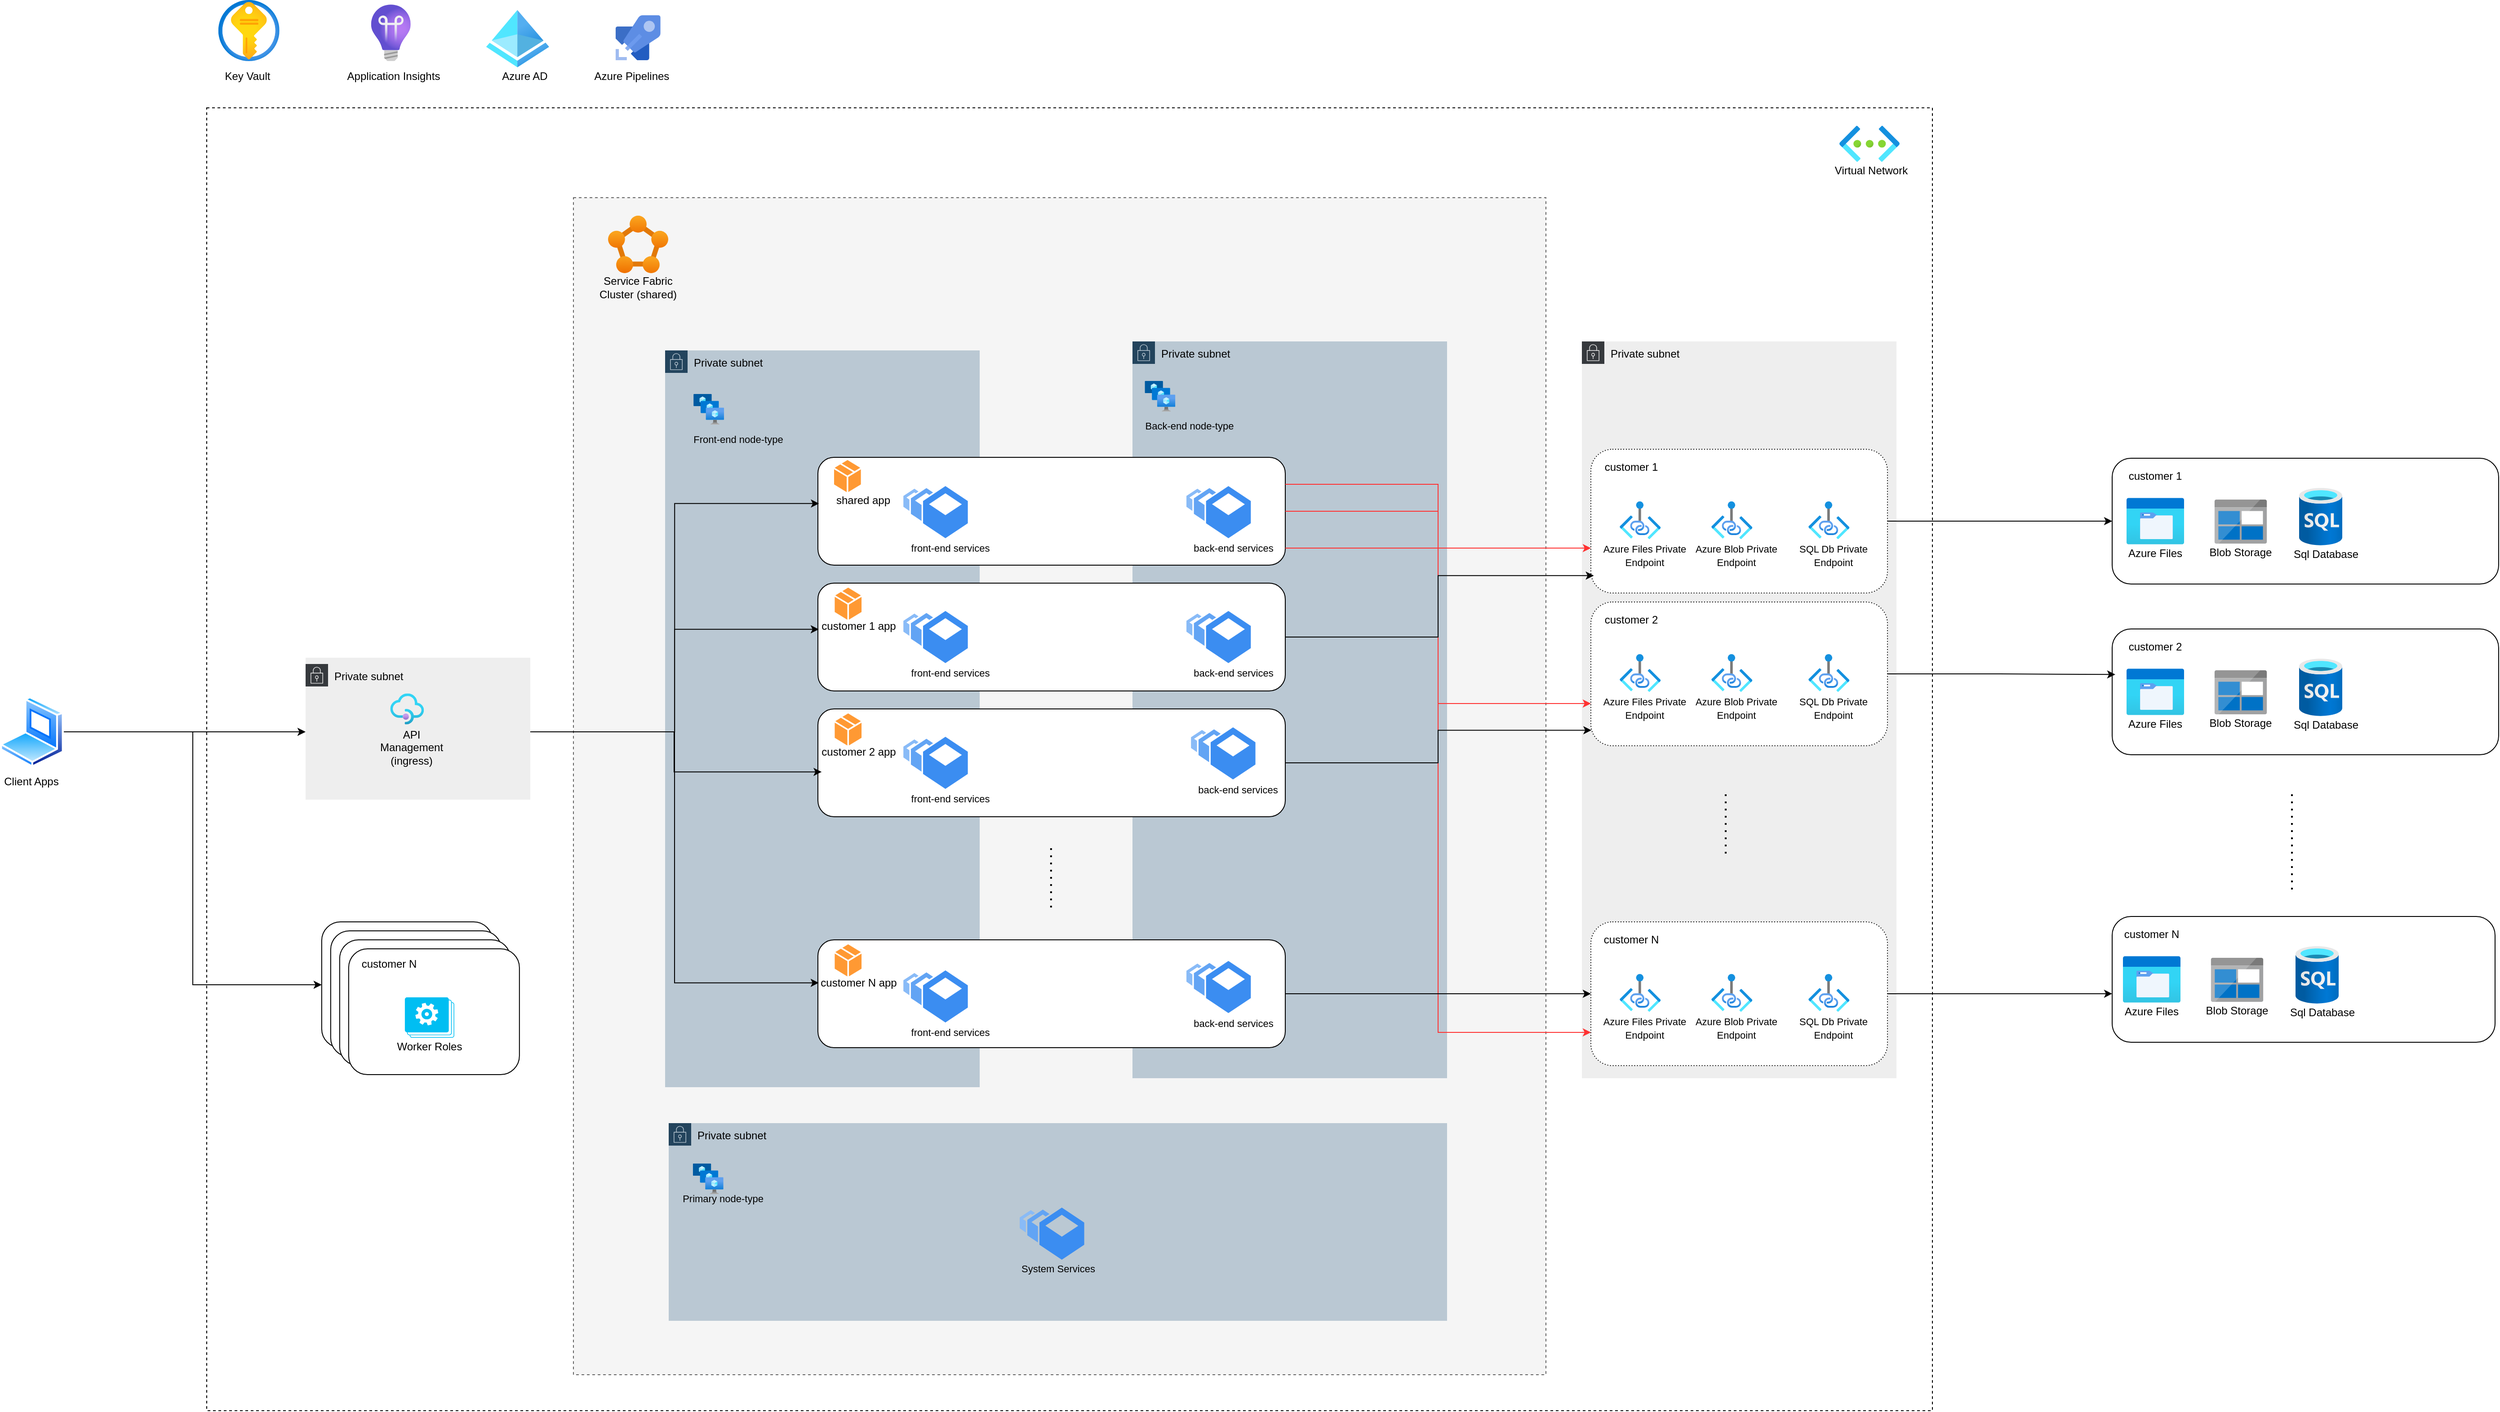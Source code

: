 <mxfile version="14.2.5" type="github">
  <diagram id="4QZvZbZm6D8ZqkDao2iP" name="Page-1">
    <mxGraphModel dx="2062" dy="2254" grid="1" gridSize="10" guides="1" tooltips="1" connect="1" arrows="1" fold="1" page="1" pageScale="1" pageWidth="850" pageHeight="1100" math="0" shadow="0">
      <root>
        <mxCell id="0" />
        <mxCell id="1" parent="0" />
        <mxCell id="j2AovLINqO8kEov4aPcL-131" value="" style="rounded=0;whiteSpace=wrap;html=1;dashed=1;" parent="1" vertex="1">
          <mxGeometry x="410" y="30" width="1920" height="1450" as="geometry" />
        </mxCell>
        <mxCell id="j2AovLINqO8kEov4aPcL-129" value="" style="rounded=0;whiteSpace=wrap;html=1;fillColor=#f5f5f5;strokeColor=#666666;fontColor=#333333;dashed=1;" parent="1" vertex="1">
          <mxGeometry x="818" y="130" width="1082" height="1310" as="geometry" />
        </mxCell>
        <mxCell id="j2AovLINqO8kEov4aPcL-118" value="Private subnet" style="points=[[0,0],[0.25,0],[0.5,0],[0.75,0],[1,0],[1,0.25],[1,0.5],[1,0.75],[1,1],[0.75,1],[0.5,1],[0.25,1],[0,1],[0,0.75],[0,0.5],[0,0.25]];outlineConnect=0;html=1;whiteSpace=wrap;fontSize=12;fontStyle=0;shape=mxgraph.aws4.group;grIcon=mxgraph.aws4.group_security_group;grStroke=0;strokeColor=#23445d;fillColor=#bac8d3;verticalAlign=top;align=left;spacingLeft=30;dashed=0;" parent="1" vertex="1">
          <mxGeometry x="1440" y="290" width="350" height="820" as="geometry" />
        </mxCell>
        <mxCell id="j2AovLINqO8kEov4aPcL-117" value="Private subnet" style="points=[[0,0],[0.25,0],[0.5,0],[0.75,0],[1,0],[1,0.25],[1,0.5],[1,0.75],[1,1],[0.75,1],[0.5,1],[0.25,1],[0,1],[0,0.75],[0,0.5],[0,0.25]];outlineConnect=0;html=1;whiteSpace=wrap;fontSize=12;fontStyle=0;shape=mxgraph.aws4.group;grIcon=mxgraph.aws4.group_security_group;grStroke=0;strokeColor=#23445d;fillColor=#bac8d3;verticalAlign=top;align=left;spacingLeft=30;dashed=0;" parent="1" vertex="1">
          <mxGeometry x="920" y="300" width="350" height="820" as="geometry" />
        </mxCell>
        <mxCell id="j2AovLINqO8kEov4aPcL-7" value="" style="aspect=fixed;html=1;points=[];align=center;image;fontSize=12;image=img/lib/azure2/security/Key_Vaults.svg;" parent="1" vertex="1">
          <mxGeometry x="422.89" y="-90" width="68" height="68" as="geometry" />
        </mxCell>
        <mxCell id="j2AovLINqO8kEov4aPcL-9" value="" style="aspect=fixed;html=1;points=[];align=center;image;fontSize=12;image=img/lib/azure2/devops/Application_Insights.svg;" parent="1" vertex="1">
          <mxGeometry x="592.89" y="-85" width="44" height="63" as="geometry" />
        </mxCell>
        <mxCell id="j2AovLINqO8kEov4aPcL-52" value="" style="group" parent="1" vertex="1" connectable="0">
          <mxGeometry x="830" y="150" width="120" height="90" as="geometry" />
        </mxCell>
        <mxCell id="j2AovLINqO8kEov4aPcL-1" value="" style="aspect=fixed;html=1;points=[];align=center;image;fontSize=12;image=img/lib/azure2/compute/Service_Fabric_Clusters.svg;" parent="j2AovLINqO8kEov4aPcL-52" vertex="1">
          <mxGeometry x="26.5" width="67" height="64" as="geometry" />
        </mxCell>
        <mxCell id="j2AovLINqO8kEov4aPcL-51" value="Service Fabric Cluster (shared)" style="text;html=1;strokeColor=none;fillColor=none;align=center;verticalAlign=middle;whiteSpace=wrap;rounded=0;" parent="j2AovLINqO8kEov4aPcL-52" vertex="1">
          <mxGeometry y="70" width="120" height="20" as="geometry" />
        </mxCell>
        <mxCell id="j2AovLINqO8kEov4aPcL-81" value="" style="group;dashed=1;" parent="1" vertex="1" connectable="0">
          <mxGeometry x="1090" y="419" width="520" height="120" as="geometry" />
        </mxCell>
        <mxCell id="j2AovLINqO8kEov4aPcL-72" value="" style="rounded=1;whiteSpace=wrap;html=1;" parent="j2AovLINqO8kEov4aPcL-81" vertex="1">
          <mxGeometry width="520" height="120" as="geometry" />
        </mxCell>
        <mxCell id="j2AovLINqO8kEov4aPcL-77" value="" style="html=1;aspect=fixed;strokeColor=none;shadow=0;align=center;verticalAlign=top;fillColor=#3B8DF1;shape=mxgraph.gcp2.bucket_scale" parent="j2AovLINqO8kEov4aPcL-81" vertex="1">
          <mxGeometry x="95.196" y="32" width="71.6" height="58" as="geometry" />
        </mxCell>
        <mxCell id="j2AovLINqO8kEov4aPcL-78" value="&lt;font style=&quot;font-size: 11px&quot;&gt;front-end services&lt;/font&gt;" style="text;html=1;strokeColor=none;fillColor=none;align=center;verticalAlign=middle;whiteSpace=wrap;rounded=0;fontSize=11;" parent="j2AovLINqO8kEov4aPcL-81" vertex="1">
          <mxGeometry x="89.996" y="91" width="115.143" height="20" as="geometry" />
        </mxCell>
        <mxCell id="j2AovLINqO8kEov4aPcL-73" value="" style="group" parent="j2AovLINqO8kEov4aPcL-81" vertex="1" connectable="0">
          <mxGeometry y="10" width="100" height="50" as="geometry" />
        </mxCell>
        <mxCell id="j2AovLINqO8kEov4aPcL-71" value="&lt;font style=&quot;font-size: 12px&quot;&gt;shared app&lt;/font&gt;" style="text;html=1;strokeColor=none;fillColor=none;align=center;verticalAlign=middle;whiteSpace=wrap;rounded=0;fontSize=12;" parent="j2AovLINqO8kEov4aPcL-73" vertex="1">
          <mxGeometry x="1.24" y="30.71" width="98.76" height="14.29" as="geometry" />
        </mxCell>
        <mxCell id="j2AovLINqO8kEov4aPcL-200" value="" style="verticalLabelPosition=bottom;html=1;verticalAlign=top;align=center;strokeColor=none;shape=mxgraph.azure.cloud_service_package_file;fillColor=#FF9933;" parent="j2AovLINqO8kEov4aPcL-81" vertex="1">
          <mxGeometry x="17.996" y="3" width="29.819" height="35.714" as="geometry" />
        </mxCell>
        <mxCell id="VV1KKHjdSfqsXgaiZ8ky-115" value="" style="html=1;aspect=fixed;strokeColor=none;shadow=0;align=center;verticalAlign=top;fillColor=#3B8DF1;shape=mxgraph.gcp2.bucket_scale" parent="j2AovLINqO8kEov4aPcL-81" vertex="1">
          <mxGeometry x="410.056" y="32" width="71.6" height="58" as="geometry" />
        </mxCell>
        <mxCell id="VV1KKHjdSfqsXgaiZ8ky-116" value="&lt;font style=&quot;font-size: 11px&quot;&gt;back-end services&lt;/font&gt;" style="text;html=1;strokeColor=none;fillColor=none;align=center;verticalAlign=middle;whiteSpace=wrap;rounded=0;fontSize=11;" parent="j2AovLINqO8kEov4aPcL-81" vertex="1">
          <mxGeometry x="404.856" y="91" width="115.143" height="20" as="geometry" />
        </mxCell>
        <mxCell id="j2AovLINqO8kEov4aPcL-83" value="" style="group;fontSize=11;" parent="1" vertex="1" connectable="0">
          <mxGeometry x="1090" y="559" width="520" height="120" as="geometry" />
        </mxCell>
        <mxCell id="j2AovLINqO8kEov4aPcL-84" value="" style="rounded=1;whiteSpace=wrap;html=1;" parent="j2AovLINqO8kEov4aPcL-83" vertex="1">
          <mxGeometry width="520" height="120" as="geometry" />
        </mxCell>
        <mxCell id="j2AovLINqO8kEov4aPcL-87" value="" style="group" parent="j2AovLINqO8kEov4aPcL-83" vertex="1" connectable="0">
          <mxGeometry y="10" width="90" height="50" as="geometry" />
        </mxCell>
        <mxCell id="j2AovLINqO8kEov4aPcL-88" value="" style="verticalLabelPosition=bottom;html=1;verticalAlign=top;align=center;strokeColor=none;shape=mxgraph.azure.cloud_service_package_file;fillColor=#FF9933;" parent="j2AovLINqO8kEov4aPcL-87" vertex="1">
          <mxGeometry x="18.716" y="-5" width="29.819" height="35.714" as="geometry" />
        </mxCell>
        <mxCell id="j2AovLINqO8kEov4aPcL-89" value="&lt;font style=&quot;font-size: 12px&quot;&gt;customer 1 app&lt;/font&gt;" style="text;html=1;strokeColor=none;fillColor=none;align=center;verticalAlign=middle;whiteSpace=wrap;rounded=0;fontSize=12;" parent="j2AovLINqO8kEov4aPcL-87" vertex="1">
          <mxGeometry x="1" y="30.71" width="89" height="14.29" as="geometry" />
        </mxCell>
        <mxCell id="VV1KKHjdSfqsXgaiZ8ky-117" value="" style="html=1;aspect=fixed;strokeColor=none;shadow=0;align=center;verticalAlign=top;fillColor=#3B8DF1;shape=mxgraph.gcp2.bucket_scale" parent="j2AovLINqO8kEov4aPcL-83" vertex="1">
          <mxGeometry x="95.196" y="31" width="71.6" height="58" as="geometry" />
        </mxCell>
        <mxCell id="VV1KKHjdSfqsXgaiZ8ky-118" value="&lt;font style=&quot;font-size: 11px&quot;&gt;front-end services&lt;/font&gt;" style="text;html=1;strokeColor=none;fillColor=none;align=center;verticalAlign=middle;whiteSpace=wrap;rounded=0;fontSize=11;" parent="j2AovLINqO8kEov4aPcL-83" vertex="1">
          <mxGeometry x="89.996" y="90" width="115.143" height="20" as="geometry" />
        </mxCell>
        <mxCell id="VV1KKHjdSfqsXgaiZ8ky-133" value="" style="html=1;aspect=fixed;strokeColor=none;shadow=0;align=center;verticalAlign=top;fillColor=#3B8DF1;shape=mxgraph.gcp2.bucket_scale" parent="j2AovLINqO8kEov4aPcL-83" vertex="1">
          <mxGeometry x="410.056" y="31" width="71.6" height="58" as="geometry" />
        </mxCell>
        <mxCell id="VV1KKHjdSfqsXgaiZ8ky-134" value="&lt;font style=&quot;font-size: 11px&quot;&gt;back-end services&lt;/font&gt;" style="text;html=1;strokeColor=none;fillColor=none;align=center;verticalAlign=middle;whiteSpace=wrap;rounded=0;fontSize=11;" parent="j2AovLINqO8kEov4aPcL-83" vertex="1">
          <mxGeometry x="404.856" y="90" width="115.143" height="20" as="geometry" />
        </mxCell>
        <mxCell id="j2AovLINqO8kEov4aPcL-98" value="" style="group;fontSize=11;" parent="1" vertex="1" connectable="0">
          <mxGeometry x="1090" y="699" width="525.139" height="120" as="geometry" />
        </mxCell>
        <mxCell id="j2AovLINqO8kEov4aPcL-99" value="" style="rounded=1;whiteSpace=wrap;html=1;" parent="j2AovLINqO8kEov4aPcL-98" vertex="1">
          <mxGeometry width="520" height="120" as="geometry" />
        </mxCell>
        <mxCell id="j2AovLINqO8kEov4aPcL-102" value="" style="group" parent="j2AovLINqO8kEov4aPcL-98" vertex="1" connectable="0">
          <mxGeometry y="10" width="90" height="50" as="geometry" />
        </mxCell>
        <mxCell id="j2AovLINqO8kEov4aPcL-103" value="" style="verticalLabelPosition=bottom;html=1;verticalAlign=top;align=center;strokeColor=none;shape=mxgraph.azure.cloud_service_package_file;fillColor=#FF9933;" parent="j2AovLINqO8kEov4aPcL-102" vertex="1">
          <mxGeometry x="18.716" y="-5" width="29.819" height="35.714" as="geometry" />
        </mxCell>
        <mxCell id="j2AovLINqO8kEov4aPcL-104" value="&lt;font style=&quot;font-size: 12px&quot;&gt;customer 2 app&lt;/font&gt;" style="text;html=1;strokeColor=none;fillColor=none;align=center;verticalAlign=middle;whiteSpace=wrap;rounded=0;fontSize=12;" parent="j2AovLINqO8kEov4aPcL-102" vertex="1">
          <mxGeometry x="1" y="30.71" width="89" height="14.29" as="geometry" />
        </mxCell>
        <mxCell id="VV1KKHjdSfqsXgaiZ8ky-119" value="" style="html=1;aspect=fixed;strokeColor=none;shadow=0;align=center;verticalAlign=top;fillColor=#3B8DF1;shape=mxgraph.gcp2.bucket_scale" parent="j2AovLINqO8kEov4aPcL-98" vertex="1">
          <mxGeometry x="95.196" y="31" width="71.6" height="58" as="geometry" />
        </mxCell>
        <mxCell id="VV1KKHjdSfqsXgaiZ8ky-120" value="&lt;font style=&quot;font-size: 11px&quot;&gt;front-end services&lt;/font&gt;" style="text;html=1;strokeColor=none;fillColor=none;align=center;verticalAlign=middle;whiteSpace=wrap;rounded=0;fontSize=11;" parent="j2AovLINqO8kEov4aPcL-98" vertex="1">
          <mxGeometry x="89.996" y="90" width="115.143" height="20" as="geometry" />
        </mxCell>
        <mxCell id="VV1KKHjdSfqsXgaiZ8ky-135" value="" style="html=1;aspect=fixed;strokeColor=none;shadow=0;align=center;verticalAlign=top;fillColor=#3B8DF1;shape=mxgraph.gcp2.bucket_scale" parent="j2AovLINqO8kEov4aPcL-98" vertex="1">
          <mxGeometry x="415.196" y="20.5" width="71.6" height="58" as="geometry" />
        </mxCell>
        <mxCell id="VV1KKHjdSfqsXgaiZ8ky-136" value="&lt;font style=&quot;font-size: 11px&quot;&gt;back-end services&lt;/font&gt;" style="text;html=1;strokeColor=none;fillColor=none;align=center;verticalAlign=middle;whiteSpace=wrap;rounded=0;fontSize=11;" parent="j2AovLINqO8kEov4aPcL-98" vertex="1">
          <mxGeometry x="409.996" y="79.5" width="115.143" height="20" as="geometry" />
        </mxCell>
        <mxCell id="j2AovLINqO8kEov4aPcL-105" value="" style="group" parent="1" vertex="1" connectable="0">
          <mxGeometry x="1090" y="956" width="520" height="120" as="geometry" />
        </mxCell>
        <mxCell id="j2AovLINqO8kEov4aPcL-106" value="" style="rounded=1;whiteSpace=wrap;html=1;" parent="j2AovLINqO8kEov4aPcL-105" vertex="1">
          <mxGeometry width="520" height="120" as="geometry" />
        </mxCell>
        <mxCell id="j2AovLINqO8kEov4aPcL-109" value="" style="group" parent="j2AovLINqO8kEov4aPcL-105" vertex="1" connectable="0">
          <mxGeometry y="10" width="90" height="50" as="geometry" />
        </mxCell>
        <mxCell id="j2AovLINqO8kEov4aPcL-110" value="" style="verticalLabelPosition=bottom;html=1;verticalAlign=top;align=center;strokeColor=none;shape=mxgraph.azure.cloud_service_package_file;fillColor=#FF9933;" parent="j2AovLINqO8kEov4aPcL-109" vertex="1">
          <mxGeometry x="18.716" y="-5" width="29.819" height="35.714" as="geometry" />
        </mxCell>
        <mxCell id="j2AovLINqO8kEov4aPcL-111" value="&lt;font style=&quot;font-size: 12px&quot;&gt;customer N app&lt;/font&gt;" style="text;html=1;strokeColor=none;fillColor=none;align=center;verticalAlign=middle;whiteSpace=wrap;rounded=0;fontSize=12;" parent="j2AovLINqO8kEov4aPcL-109" vertex="1">
          <mxGeometry x="1" y="30.71" width="89" height="14.29" as="geometry" />
        </mxCell>
        <mxCell id="VV1KKHjdSfqsXgaiZ8ky-131" value="" style="html=1;aspect=fixed;strokeColor=none;shadow=0;align=center;verticalAlign=top;fillColor=#3B8DF1;shape=mxgraph.gcp2.bucket_scale" parent="j2AovLINqO8kEov4aPcL-105" vertex="1">
          <mxGeometry x="95.196" y="34" width="71.6" height="58" as="geometry" />
        </mxCell>
        <mxCell id="VV1KKHjdSfqsXgaiZ8ky-132" value="&lt;font style=&quot;font-size: 11px&quot;&gt;front-end services&lt;/font&gt;" style="text;html=1;strokeColor=none;fillColor=none;align=center;verticalAlign=middle;whiteSpace=wrap;rounded=0;fontSize=11;" parent="j2AovLINqO8kEov4aPcL-105" vertex="1">
          <mxGeometry x="89.996" y="93" width="115.143" height="20" as="geometry" />
        </mxCell>
        <mxCell id="VV1KKHjdSfqsXgaiZ8ky-137" value="" style="html=1;aspect=fixed;strokeColor=none;shadow=0;align=center;verticalAlign=top;fillColor=#3B8DF1;shape=mxgraph.gcp2.bucket_scale" parent="j2AovLINqO8kEov4aPcL-105" vertex="1">
          <mxGeometry x="410.056" y="23.5" width="71.6" height="58" as="geometry" />
        </mxCell>
        <mxCell id="VV1KKHjdSfqsXgaiZ8ky-138" value="&lt;font style=&quot;font-size: 11px&quot;&gt;back-end services&lt;/font&gt;" style="text;html=1;strokeColor=none;fillColor=none;align=center;verticalAlign=middle;whiteSpace=wrap;rounded=0;fontSize=11;" parent="j2AovLINqO8kEov4aPcL-105" vertex="1">
          <mxGeometry x="404.856" y="82.5" width="115.143" height="20" as="geometry" />
        </mxCell>
        <mxCell id="j2AovLINqO8kEov4aPcL-119" value="" style="aspect=fixed;html=1;points=[];align=center;image;fontSize=12;image=img/lib/azure2/compute/VM_Scale_Sets.svg;" parent="1" vertex="1">
          <mxGeometry x="951.566" y="348.497" width="34" height="34" as="geometry" />
        </mxCell>
        <mxCell id="j2AovLINqO8kEov4aPcL-120" value="&lt;font style=&quot;font-size: 11px;&quot;&gt;Front-end node-type&lt;/font&gt;" style="text;html=1;strokeColor=none;fillColor=none;align=center;verticalAlign=middle;whiteSpace=wrap;rounded=0;fontSize=11;" parent="1" vertex="1">
          <mxGeometry x="937.885" y="385.783" width="127.233" height="25.714" as="geometry" />
        </mxCell>
        <mxCell id="j2AovLINqO8kEov4aPcL-121" value="" style="aspect=fixed;html=1;points=[];align=center;image;fontSize=12;image=img/lib/azure2/compute/VM_Scale_Sets.svg;" parent="1" vertex="1">
          <mxGeometry x="1453.676" y="333.997" width="34" height="34" as="geometry" />
        </mxCell>
        <mxCell id="j2AovLINqO8kEov4aPcL-122" value="&lt;font style=&quot;font-size: 11px;&quot;&gt;Back-end node-type&lt;/font&gt;" style="text;html=1;strokeColor=none;fillColor=none;align=center;verticalAlign=middle;whiteSpace=wrap;rounded=0;fontSize=11;" parent="1" vertex="1">
          <mxGeometry x="1439.995" y="371.283" width="127.233" height="25.714" as="geometry" />
        </mxCell>
        <mxCell id="j2AovLINqO8kEov4aPcL-125" value="" style="group;fillColor=#eeeeee;dashed=1;dashPattern=1 2;" parent="1" vertex="1" connectable="0">
          <mxGeometry x="520" y="642" width="250" height="151" as="geometry" />
        </mxCell>
        <mxCell id="j2AovLINqO8kEov4aPcL-123" value="Private subnet" style="points=[[0,0],[0.25,0],[0.5,0],[0.75,0],[1,0],[1,0.25],[1,0.5],[1,0.75],[1,1],[0.75,1],[0.5,1],[0.25,1],[0,1],[0,0.75],[0,0.5],[0,0.25]];outlineConnect=0;html=1;whiteSpace=wrap;fontSize=12;fontStyle=0;shape=mxgraph.aws4.group;grIcon=mxgraph.aws4.group_security_group;grStroke=0;strokeColor=#36393d;fillColor=#eeeeee;verticalAlign=top;align=left;spacingLeft=30;dashed=0;" parent="j2AovLINqO8kEov4aPcL-125" vertex="1">
          <mxGeometry y="7" width="250" height="151" as="geometry" />
        </mxCell>
        <mxCell id="j2AovLINqO8kEov4aPcL-5" value="" style="aspect=fixed;html=1;points=[];align=center;image;fontSize=12;image=img/lib/azure2/integration/API_Management_Services.svg;" parent="j2AovLINqO8kEov4aPcL-125" vertex="1">
          <mxGeometry x="94.203" y="39.737" width="37.433" height="34.554" as="geometry" />
        </mxCell>
        <mxCell id="j2AovLINqO8kEov4aPcL-124" value="API Management (ingress)" style="text;html=1;strokeColor=none;fillColor=none;align=center;verticalAlign=middle;whiteSpace=wrap;rounded=0;" parent="j2AovLINqO8kEov4aPcL-125" vertex="1">
          <mxGeometry x="81.522" y="92.189" width="72.464" height="15.895" as="geometry" />
        </mxCell>
        <mxCell id="j2AovLINqO8kEov4aPcL-126" value="Private subnet" style="points=[[0,0],[0.25,0],[0.5,0],[0.75,0],[1,0],[1,0.25],[1,0.5],[1,0.75],[1,1],[0.75,1],[0.5,1],[0.25,1],[0,1],[0,0.75],[0,0.5],[0,0.25]];outlineConnect=0;html=1;whiteSpace=wrap;fontSize=12;fontStyle=0;shape=mxgraph.aws4.group;grIcon=mxgraph.aws4.group_security_group;grStroke=0;strokeColor=#23445d;fillColor=#bac8d3;verticalAlign=top;align=left;spacingLeft=30;dashed=0;" parent="1" vertex="1">
          <mxGeometry x="924" y="1160" width="866" height="220" as="geometry" />
        </mxCell>
        <mxCell id="j2AovLINqO8kEov4aPcL-67" value="" style="html=1;aspect=fixed;strokeColor=none;shadow=0;align=center;verticalAlign=top;fillColor=#3B8DF1;shape=mxgraph.gcp2.bucket_scale" parent="1" vertex="1">
          <mxGeometry x="1314.7" y="1254" width="71.6" height="58" as="geometry" />
        </mxCell>
        <mxCell id="j2AovLINqO8kEov4aPcL-69" value="&lt;font style=&quot;font-size: 11px;&quot;&gt;System Services&lt;/font&gt;" style="text;html=1;strokeColor=none;fillColor=none;align=center;verticalAlign=middle;whiteSpace=wrap;rounded=0;fontSize=11;" parent="1" vertex="1">
          <mxGeometry x="1310.5" y="1312" width="93" height="20" as="geometry" />
        </mxCell>
        <mxCell id="j2AovLINqO8kEov4aPcL-61" value="" style="aspect=fixed;html=1;points=[];align=center;image;fontSize=12;image=img/lib/azure2/compute/VM_Scale_Sets.svg;" parent="1" vertex="1">
          <mxGeometry x="950.89" y="1205" width="34" height="34" as="geometry" />
        </mxCell>
        <mxCell id="j2AovLINqO8kEov4aPcL-62" value="&lt;font style=&quot;font-size: 11px;&quot;&gt;Primary node-type&lt;/font&gt;" style="text;html=1;strokeColor=none;fillColor=none;align=center;verticalAlign=middle;whiteSpace=wrap;rounded=0;fontSize=11;" parent="1" vertex="1">
          <mxGeometry x="937.89" y="1234" width="93" height="20" as="geometry" />
        </mxCell>
        <mxCell id="j2AovLINqO8kEov4aPcL-127" value="" style="endArrow=none;dashed=1;html=1;dashPattern=1 3;strokeWidth=2;" parent="1" edge="1">
          <mxGeometry width="50" height="50" relative="1" as="geometry">
            <mxPoint x="1349.41" y="920" as="sourcePoint" />
            <mxPoint x="1349.41" y="850" as="targetPoint" />
          </mxGeometry>
        </mxCell>
        <mxCell id="j2AovLINqO8kEov4aPcL-134" style="edgeStyle=orthogonalEdgeStyle;rounded=0;orthogonalLoop=1;jettySize=auto;html=1;entryX=0;entryY=0.75;entryDx=0;entryDy=0;" parent="1" source="j2AovLINqO8kEov4aPcL-123" target="j2AovLINqO8kEov4aPcL-71" edge="1">
          <mxGeometry relative="1" as="geometry" />
        </mxCell>
        <mxCell id="j2AovLINqO8kEov4aPcL-135" style="edgeStyle=orthogonalEdgeStyle;rounded=0;orthogonalLoop=1;jettySize=auto;html=1;entryX=0;entryY=0.75;entryDx=0;entryDy=0;" parent="1" source="j2AovLINqO8kEov4aPcL-123" target="j2AovLINqO8kEov4aPcL-89" edge="1">
          <mxGeometry relative="1" as="geometry" />
        </mxCell>
        <mxCell id="j2AovLINqO8kEov4aPcL-137" style="edgeStyle=orthogonalEdgeStyle;rounded=0;orthogonalLoop=1;jettySize=auto;html=1;entryX=0;entryY=0.5;entryDx=0;entryDy=0;" parent="1" source="j2AovLINqO8kEov4aPcL-123" target="j2AovLINqO8kEov4aPcL-111" edge="1">
          <mxGeometry relative="1" as="geometry" />
        </mxCell>
        <mxCell id="j2AovLINqO8kEov4aPcL-156" value="Key Vault" style="text;html=1;strokeColor=none;fillColor=none;align=center;verticalAlign=middle;whiteSpace=wrap;rounded=0;dashed=1;" parent="1" vertex="1">
          <mxGeometry x="417.89" y="-15" width="75" height="20" as="geometry" />
        </mxCell>
        <mxCell id="j2AovLINqO8kEov4aPcL-157" value="Application Insights" style="text;html=1;strokeColor=none;fillColor=none;align=center;verticalAlign=middle;whiteSpace=wrap;rounded=0;dashed=1;" parent="1" vertex="1">
          <mxGeometry x="562.89" y="-15" width="110" height="20" as="geometry" />
        </mxCell>
        <mxCell id="j2AovLINqO8kEov4aPcL-158" value="" style="aspect=fixed;html=1;points=[];align=center;image;fontSize=12;image=img/lib/azure2/identity/Azure_Active_Directory.svg;dashed=1;fillColor=#FF9933;" parent="1" vertex="1">
          <mxGeometry x="720.89" y="-79" width="70" height="64" as="geometry" />
        </mxCell>
        <mxCell id="j2AovLINqO8kEov4aPcL-159" value="Azure AD" style="text;html=1;strokeColor=none;fillColor=none;align=center;verticalAlign=middle;whiteSpace=wrap;rounded=0;dashed=1;" parent="1" vertex="1">
          <mxGeometry x="708.89" y="-15" width="110" height="20" as="geometry" />
        </mxCell>
        <mxCell id="j2AovLINqO8kEov4aPcL-160" style="edgeStyle=orthogonalEdgeStyle;rounded=0;orthogonalLoop=1;jettySize=auto;html=1;entryX=0.008;entryY=0.584;entryDx=0;entryDy=0;entryPerimeter=0;" parent="1" source="j2AovLINqO8kEov4aPcL-123" target="j2AovLINqO8kEov4aPcL-99" edge="1">
          <mxGeometry relative="1" as="geometry" />
        </mxCell>
        <mxCell id="j2AovLINqO8kEov4aPcL-162" style="edgeStyle=orthogonalEdgeStyle;rounded=0;orthogonalLoop=1;jettySize=auto;html=1;fontSize=12;" parent="1" source="j2AovLINqO8kEov4aPcL-161" target="j2AovLINqO8kEov4aPcL-123" edge="1">
          <mxGeometry relative="1" as="geometry" />
        </mxCell>
        <mxCell id="VV1KKHjdSfqsXgaiZ8ky-111" style="edgeStyle=orthogonalEdgeStyle;rounded=0;orthogonalLoop=1;jettySize=auto;html=1;entryX=0;entryY=0.5;entryDx=0;entryDy=0;" parent="1" source="j2AovLINqO8kEov4aPcL-161" target="VV1KKHjdSfqsXgaiZ8ky-54" edge="1">
          <mxGeometry relative="1" as="geometry" />
        </mxCell>
        <mxCell id="j2AovLINqO8kEov4aPcL-161" value="" style="aspect=fixed;perimeter=ellipsePerimeter;html=1;align=center;shadow=0;dashed=0;spacingTop=3;image;image=img/lib/active_directory/laptop_client.svg;fillColor=#FF9933;fontSize=12;" parent="1" vertex="1">
          <mxGeometry x="180" y="685" width="71.1" height="79" as="geometry" />
        </mxCell>
        <mxCell id="j2AovLINqO8kEov4aPcL-163" value="Client Apps" style="text;html=1;strokeColor=none;fillColor=none;align=center;verticalAlign=middle;whiteSpace=wrap;rounded=0;dashed=1;fontSize=12;" parent="1" vertex="1">
          <mxGeometry x="180" y="770" width="70" height="20" as="geometry" />
        </mxCell>
        <mxCell id="j2AovLINqO8kEov4aPcL-164" value="" style="aspect=fixed;html=1;points=[];align=center;image;fontSize=12;image=img/lib/mscae/Azure_Pipelines.svg;dashed=1;fillColor=#FF9933;" parent="1" vertex="1">
          <mxGeometry x="864.89" y="-73" width="50" height="50" as="geometry" />
        </mxCell>
        <mxCell id="j2AovLINqO8kEov4aPcL-165" value="Azure Pipelines" style="text;html=1;strokeColor=none;fillColor=none;align=center;verticalAlign=middle;whiteSpace=wrap;rounded=0;dashed=1;" parent="1" vertex="1">
          <mxGeometry x="827.89" y="-15" width="110" height="20" as="geometry" />
        </mxCell>
        <mxCell id="j2AovLINqO8kEov4aPcL-167" value="" style="group" parent="1" vertex="1" connectable="0">
          <mxGeometry x="2210" y="50" width="100" height="60" as="geometry" />
        </mxCell>
        <mxCell id="j2AovLINqO8kEov4aPcL-132" value="" style="aspect=fixed;html=1;points=[];align=center;image;fontSize=12;image=img/lib/azure2/networking/Virtual_Networks.svg;dashed=1;fillColor=#FF9933;" parent="j2AovLINqO8kEov4aPcL-167" vertex="1">
          <mxGeometry x="16.5" width="67" height="40" as="geometry" />
        </mxCell>
        <mxCell id="j2AovLINqO8kEov4aPcL-133" value="Virtual Network" style="text;html=1;strokeColor=none;fillColor=none;align=center;verticalAlign=middle;whiteSpace=wrap;rounded=0;dashed=1;" parent="j2AovLINqO8kEov4aPcL-167" vertex="1">
          <mxGeometry x="2" y="40" width="100" height="20" as="geometry" />
        </mxCell>
        <mxCell id="j2AovLINqO8kEov4aPcL-170" value="" style="endArrow=none;dashed=1;html=1;dashPattern=1 3;strokeWidth=2;fontSize=11;" parent="1" edge="1">
          <mxGeometry width="50" height="50" relative="1" as="geometry">
            <mxPoint x="2730" y="900" as="sourcePoint" />
            <mxPoint x="2730" y="793" as="targetPoint" />
          </mxGeometry>
        </mxCell>
        <mxCell id="VV1KKHjdSfqsXgaiZ8ky-62" value="" style="group" parent="1" vertex="1" connectable="0">
          <mxGeometry x="537.92" y="936" width="190" height="140" as="geometry" />
        </mxCell>
        <mxCell id="VV1KKHjdSfqsXgaiZ8ky-64" value="" style="group" parent="VV1KKHjdSfqsXgaiZ8ky-62" vertex="1" connectable="0">
          <mxGeometry width="190" height="140" as="geometry" />
        </mxCell>
        <mxCell id="VV1KKHjdSfqsXgaiZ8ky-54" value="" style="rounded=1;whiteSpace=wrap;html=1;" parent="VV1KKHjdSfqsXgaiZ8ky-64" vertex="1">
          <mxGeometry width="190" height="140" as="geometry" />
        </mxCell>
        <mxCell id="VV1KKHjdSfqsXgaiZ8ky-55" value="customer 1" style="text;html=1;strokeColor=none;fillColor=none;align=center;verticalAlign=middle;whiteSpace=wrap;rounded=0;" parent="VV1KKHjdSfqsXgaiZ8ky-64" vertex="1">
          <mxGeometry x="10" y="7" width="70" height="20" as="geometry" />
        </mxCell>
        <mxCell id="VV1KKHjdSfqsXgaiZ8ky-58" value="" style="group" parent="VV1KKHjdSfqsXgaiZ8ky-64" vertex="1" connectable="0">
          <mxGeometry x="50" y="54" width="80" height="65" as="geometry" />
        </mxCell>
        <mxCell id="VV1KKHjdSfqsXgaiZ8ky-59" value="" style="verticalLabelPosition=bottom;html=1;verticalAlign=top;align=center;strokeColor=none;fillColor=#00BEF2;shape=mxgraph.azure.worker_roles;" parent="VV1KKHjdSfqsXgaiZ8ky-58" vertex="1">
          <mxGeometry x="12.5" width="55.0" height="45" as="geometry" />
        </mxCell>
        <mxCell id="VV1KKHjdSfqsXgaiZ8ky-60" value="Worker Roles" style="text;html=1;strokeColor=none;fillColor=none;align=center;verticalAlign=middle;whiteSpace=wrap;rounded=0;" parent="VV1KKHjdSfqsXgaiZ8ky-58" vertex="1">
          <mxGeometry y="45" width="80" height="20" as="geometry" />
        </mxCell>
        <mxCell id="VV1KKHjdSfqsXgaiZ8ky-87" value="" style="group" parent="1" vertex="1" connectable="0">
          <mxGeometry x="547.92" y="946" width="190" height="140" as="geometry" />
        </mxCell>
        <mxCell id="VV1KKHjdSfqsXgaiZ8ky-88" value="" style="group" parent="VV1KKHjdSfqsXgaiZ8ky-87" vertex="1" connectable="0">
          <mxGeometry width="190" height="140" as="geometry" />
        </mxCell>
        <mxCell id="VV1KKHjdSfqsXgaiZ8ky-89" value="" style="rounded=1;whiteSpace=wrap;html=1;" parent="VV1KKHjdSfqsXgaiZ8ky-88" vertex="1">
          <mxGeometry width="190" height="140" as="geometry" />
        </mxCell>
        <mxCell id="VV1KKHjdSfqsXgaiZ8ky-90" value="customer 1" style="text;html=1;strokeColor=none;fillColor=none;align=center;verticalAlign=middle;whiteSpace=wrap;rounded=0;" parent="VV1KKHjdSfqsXgaiZ8ky-88" vertex="1">
          <mxGeometry x="10" y="7" width="70" height="20" as="geometry" />
        </mxCell>
        <mxCell id="VV1KKHjdSfqsXgaiZ8ky-91" value="" style="group" parent="VV1KKHjdSfqsXgaiZ8ky-88" vertex="1" connectable="0">
          <mxGeometry x="50" y="54" width="80" height="65" as="geometry" />
        </mxCell>
        <mxCell id="VV1KKHjdSfqsXgaiZ8ky-92" value="" style="verticalLabelPosition=bottom;html=1;verticalAlign=top;align=center;strokeColor=none;fillColor=#00BEF2;shape=mxgraph.azure.worker_roles;" parent="VV1KKHjdSfqsXgaiZ8ky-91" vertex="1">
          <mxGeometry x="12.5" width="55.0" height="45" as="geometry" />
        </mxCell>
        <mxCell id="VV1KKHjdSfqsXgaiZ8ky-93" value="Worker Roles" style="text;html=1;strokeColor=none;fillColor=none;align=center;verticalAlign=middle;whiteSpace=wrap;rounded=0;" parent="VV1KKHjdSfqsXgaiZ8ky-91" vertex="1">
          <mxGeometry y="45" width="80" height="20" as="geometry" />
        </mxCell>
        <mxCell id="VV1KKHjdSfqsXgaiZ8ky-94" value="" style="group" parent="1" vertex="1" connectable="0">
          <mxGeometry x="557.92" y="956" width="190" height="140" as="geometry" />
        </mxCell>
        <mxCell id="VV1KKHjdSfqsXgaiZ8ky-95" value="" style="group" parent="VV1KKHjdSfqsXgaiZ8ky-94" vertex="1" connectable="0">
          <mxGeometry width="190" height="140" as="geometry" />
        </mxCell>
        <mxCell id="VV1KKHjdSfqsXgaiZ8ky-96" value="" style="rounded=1;whiteSpace=wrap;html=1;" parent="VV1KKHjdSfqsXgaiZ8ky-95" vertex="1">
          <mxGeometry width="190" height="140" as="geometry" />
        </mxCell>
        <mxCell id="VV1KKHjdSfqsXgaiZ8ky-97" value="customer 1" style="text;html=1;strokeColor=none;fillColor=none;align=center;verticalAlign=middle;whiteSpace=wrap;rounded=0;" parent="VV1KKHjdSfqsXgaiZ8ky-95" vertex="1">
          <mxGeometry x="10" y="7" width="70" height="20" as="geometry" />
        </mxCell>
        <mxCell id="VV1KKHjdSfqsXgaiZ8ky-98" value="" style="group" parent="VV1KKHjdSfqsXgaiZ8ky-95" vertex="1" connectable="0">
          <mxGeometry x="50" y="54" width="80" height="65" as="geometry" />
        </mxCell>
        <mxCell id="VV1KKHjdSfqsXgaiZ8ky-99" value="" style="verticalLabelPosition=bottom;html=1;verticalAlign=top;align=center;strokeColor=none;fillColor=#00BEF2;shape=mxgraph.azure.worker_roles;" parent="VV1KKHjdSfqsXgaiZ8ky-98" vertex="1">
          <mxGeometry x="12.5" width="55.0" height="45" as="geometry" />
        </mxCell>
        <mxCell id="VV1KKHjdSfqsXgaiZ8ky-100" value="Worker Roles" style="text;html=1;strokeColor=none;fillColor=none;align=center;verticalAlign=middle;whiteSpace=wrap;rounded=0;" parent="VV1KKHjdSfqsXgaiZ8ky-98" vertex="1">
          <mxGeometry y="45" width="80" height="20" as="geometry" />
        </mxCell>
        <mxCell id="VV1KKHjdSfqsXgaiZ8ky-101" value="" style="group" parent="1" vertex="1" connectable="0">
          <mxGeometry x="567.92" y="966" width="190" height="140" as="geometry" />
        </mxCell>
        <mxCell id="VV1KKHjdSfqsXgaiZ8ky-102" value="" style="group" parent="VV1KKHjdSfqsXgaiZ8ky-101" vertex="1" connectable="0">
          <mxGeometry width="190" height="140" as="geometry" />
        </mxCell>
        <mxCell id="VV1KKHjdSfqsXgaiZ8ky-103" value="" style="rounded=1;whiteSpace=wrap;html=1;" parent="VV1KKHjdSfqsXgaiZ8ky-102" vertex="1">
          <mxGeometry width="190" height="140" as="geometry" />
        </mxCell>
        <mxCell id="VV1KKHjdSfqsXgaiZ8ky-104" value="customer N" style="text;html=1;strokeColor=none;fillColor=none;align=center;verticalAlign=middle;whiteSpace=wrap;rounded=0;" parent="VV1KKHjdSfqsXgaiZ8ky-102" vertex="1">
          <mxGeometry x="10" y="7" width="70" height="20" as="geometry" />
        </mxCell>
        <mxCell id="VV1KKHjdSfqsXgaiZ8ky-105" value="" style="group" parent="VV1KKHjdSfqsXgaiZ8ky-102" vertex="1" connectable="0">
          <mxGeometry x="50" y="54" width="80" height="65" as="geometry" />
        </mxCell>
        <mxCell id="VV1KKHjdSfqsXgaiZ8ky-106" value="" style="verticalLabelPosition=bottom;html=1;verticalAlign=top;align=center;strokeColor=none;fillColor=#00BEF2;shape=mxgraph.azure.worker_roles;" parent="VV1KKHjdSfqsXgaiZ8ky-105" vertex="1">
          <mxGeometry x="12.5" width="55.0" height="45" as="geometry" />
        </mxCell>
        <mxCell id="VV1KKHjdSfqsXgaiZ8ky-107" value="Worker Roles" style="text;html=1;strokeColor=none;fillColor=none;align=center;verticalAlign=middle;whiteSpace=wrap;rounded=0;" parent="VV1KKHjdSfqsXgaiZ8ky-105" vertex="1">
          <mxGeometry y="45" width="80" height="20" as="geometry" />
        </mxCell>
        <mxCell id="VV1KKHjdSfqsXgaiZ8ky-148" value="" style="group" parent="1" vertex="1" connectable="0">
          <mxGeometry x="2530" y="420" width="430" height="140" as="geometry" />
        </mxCell>
        <mxCell id="j2AovLINqO8kEov4aPcL-21" value="" style="rounded=1;whiteSpace=wrap;html=1;" parent="VV1KKHjdSfqsXgaiZ8ky-148" vertex="1">
          <mxGeometry width="430" height="140" as="geometry" />
        </mxCell>
        <mxCell id="j2AovLINqO8kEov4aPcL-14" value="" style="group" parent="VV1KKHjdSfqsXgaiZ8ky-148" vertex="1" connectable="0">
          <mxGeometry x="13" y="44" width="70" height="72" as="geometry" />
        </mxCell>
        <mxCell id="j2AovLINqO8kEov4aPcL-10" value="" style="aspect=fixed;html=1;points=[];align=center;image;fontSize=12;image=img/lib/azure2/general/Storage_Azure_Files.svg;" parent="j2AovLINqO8kEov4aPcL-14" vertex="1">
          <mxGeometry x="3" width="64" height="52" as="geometry" />
        </mxCell>
        <mxCell id="j2AovLINqO8kEov4aPcL-12" value="Azure Files" style="text;html=1;strokeColor=none;fillColor=none;align=center;verticalAlign=middle;whiteSpace=wrap;rounded=0;" parent="j2AovLINqO8kEov4aPcL-14" vertex="1">
          <mxGeometry y="52" width="70" height="20" as="geometry" />
        </mxCell>
        <mxCell id="j2AovLINqO8kEov4aPcL-13" style="edgeStyle=orthogonalEdgeStyle;rounded=0;orthogonalLoop=1;jettySize=auto;html=1;exitX=0.5;exitY=1;exitDx=0;exitDy=0;" parent="j2AovLINqO8kEov4aPcL-14" source="j2AovLINqO8kEov4aPcL-12" target="j2AovLINqO8kEov4aPcL-12" edge="1">
          <mxGeometry relative="1" as="geometry" />
        </mxCell>
        <mxCell id="j2AovLINqO8kEov4aPcL-16" value="" style="group" parent="VV1KKHjdSfqsXgaiZ8ky-148" vertex="1" connectable="0">
          <mxGeometry x="103" y="46" width="80" height="69" as="geometry" />
        </mxCell>
        <mxCell id="j2AovLINqO8kEov4aPcL-11" value="" style="aspect=fixed;html=1;points=[];align=center;image;fontSize=12;image=img/lib/mscae/BlobBlock.svg;" parent="j2AovLINqO8kEov4aPcL-16" vertex="1">
          <mxGeometry x="10.84" width="58.33" height="49" as="geometry" />
        </mxCell>
        <mxCell id="j2AovLINqO8kEov4aPcL-15" value="Blob Storage" style="text;html=1;strokeColor=none;fillColor=none;align=center;verticalAlign=middle;whiteSpace=wrap;rounded=0;" parent="j2AovLINqO8kEov4aPcL-16" vertex="1">
          <mxGeometry y="49" width="80" height="20" as="geometry" />
        </mxCell>
        <mxCell id="j2AovLINqO8kEov4aPcL-20" value="" style="group" parent="VV1KKHjdSfqsXgaiZ8ky-148" vertex="1" connectable="0">
          <mxGeometry x="198" y="33" width="80" height="84" as="geometry" />
        </mxCell>
        <mxCell id="j2AovLINqO8kEov4aPcL-8" value="" style="aspect=fixed;html=1;points=[];align=center;image;fontSize=12;image=img/lib/azure2/databases/SQL_Database.svg;" parent="j2AovLINqO8kEov4aPcL-20" vertex="1">
          <mxGeometry x="10" width="48" height="64" as="geometry" />
        </mxCell>
        <mxCell id="j2AovLINqO8kEov4aPcL-17" value="Sql Database" style="text;html=1;strokeColor=none;fillColor=none;align=center;verticalAlign=middle;whiteSpace=wrap;rounded=0;" parent="j2AovLINqO8kEov4aPcL-20" vertex="1">
          <mxGeometry y="64" width="80" height="20" as="geometry" />
        </mxCell>
        <mxCell id="j2AovLINqO8kEov4aPcL-22" value="customer 1" style="text;html=1;strokeColor=none;fillColor=none;align=center;verticalAlign=middle;whiteSpace=wrap;rounded=0;" parent="VV1KKHjdSfqsXgaiZ8ky-148" vertex="1">
          <mxGeometry x="13" y="10" width="70" height="20" as="geometry" />
        </mxCell>
        <mxCell id="VV1KKHjdSfqsXgaiZ8ky-149" value="" style="group" parent="1" vertex="1" connectable="0">
          <mxGeometry x="2530" y="610" width="430" height="140" as="geometry" />
        </mxCell>
        <mxCell id="j2AovLINqO8kEov4aPcL-25" value="" style="rounded=1;whiteSpace=wrap;html=1;" parent="VV1KKHjdSfqsXgaiZ8ky-149" vertex="1">
          <mxGeometry width="430" height="140" as="geometry" />
        </mxCell>
        <mxCell id="j2AovLINqO8kEov4aPcL-26" value="" style="group" parent="VV1KKHjdSfqsXgaiZ8ky-149" vertex="1" connectable="0">
          <mxGeometry x="13" y="44" width="70" height="72" as="geometry" />
        </mxCell>
        <mxCell id="j2AovLINqO8kEov4aPcL-27" value="" style="aspect=fixed;html=1;points=[];align=center;image;fontSize=12;image=img/lib/azure2/general/Storage_Azure_Files.svg;" parent="j2AovLINqO8kEov4aPcL-26" vertex="1">
          <mxGeometry x="3" width="64" height="52" as="geometry" />
        </mxCell>
        <mxCell id="j2AovLINqO8kEov4aPcL-28" value="Azure Files" style="text;html=1;strokeColor=none;fillColor=none;align=center;verticalAlign=middle;whiteSpace=wrap;rounded=0;" parent="j2AovLINqO8kEov4aPcL-26" vertex="1">
          <mxGeometry y="52" width="70" height="20" as="geometry" />
        </mxCell>
        <mxCell id="j2AovLINqO8kEov4aPcL-29" style="edgeStyle=orthogonalEdgeStyle;rounded=0;orthogonalLoop=1;jettySize=auto;html=1;exitX=0.5;exitY=1;exitDx=0;exitDy=0;" parent="j2AovLINqO8kEov4aPcL-26" source="j2AovLINqO8kEov4aPcL-28" target="j2AovLINqO8kEov4aPcL-28" edge="1">
          <mxGeometry relative="1" as="geometry" />
        </mxCell>
        <mxCell id="j2AovLINqO8kEov4aPcL-30" value="" style="group" parent="VV1KKHjdSfqsXgaiZ8ky-149" vertex="1" connectable="0">
          <mxGeometry x="103" y="46" width="80" height="69" as="geometry" />
        </mxCell>
        <mxCell id="j2AovLINqO8kEov4aPcL-31" value="" style="aspect=fixed;html=1;points=[];align=center;image;fontSize=12;image=img/lib/mscae/BlobBlock.svg;" parent="j2AovLINqO8kEov4aPcL-30" vertex="1">
          <mxGeometry x="10.84" width="58.33" height="49" as="geometry" />
        </mxCell>
        <mxCell id="j2AovLINqO8kEov4aPcL-32" value="Blob Storage" style="text;html=1;strokeColor=none;fillColor=none;align=center;verticalAlign=middle;whiteSpace=wrap;rounded=0;" parent="j2AovLINqO8kEov4aPcL-30" vertex="1">
          <mxGeometry y="49" width="80" height="20" as="geometry" />
        </mxCell>
        <mxCell id="j2AovLINqO8kEov4aPcL-33" value="" style="group" parent="VV1KKHjdSfqsXgaiZ8ky-149" vertex="1" connectable="0">
          <mxGeometry x="198" y="33" width="80" height="84" as="geometry" />
        </mxCell>
        <mxCell id="j2AovLINqO8kEov4aPcL-34" value="" style="aspect=fixed;html=1;points=[];align=center;image;fontSize=12;image=img/lib/azure2/databases/SQL_Database.svg;" parent="j2AovLINqO8kEov4aPcL-33" vertex="1">
          <mxGeometry x="10" width="48" height="64" as="geometry" />
        </mxCell>
        <mxCell id="j2AovLINqO8kEov4aPcL-35" value="Sql Database" style="text;html=1;strokeColor=none;fillColor=none;align=center;verticalAlign=middle;whiteSpace=wrap;rounded=0;" parent="j2AovLINqO8kEov4aPcL-33" vertex="1">
          <mxGeometry y="64" width="80" height="20" as="geometry" />
        </mxCell>
        <mxCell id="j2AovLINqO8kEov4aPcL-36" value="customer 2" style="text;html=1;strokeColor=none;fillColor=none;align=center;verticalAlign=middle;whiteSpace=wrap;rounded=0;" parent="VV1KKHjdSfqsXgaiZ8ky-149" vertex="1">
          <mxGeometry x="13" y="10" width="70" height="20" as="geometry" />
        </mxCell>
        <mxCell id="VV1KKHjdSfqsXgaiZ8ky-151" value="" style="group" parent="1" vertex="1" connectable="0">
          <mxGeometry x="2530" y="930" width="426" height="140" as="geometry" />
        </mxCell>
        <mxCell id="j2AovLINqO8kEov4aPcL-38" value="" style="rounded=1;whiteSpace=wrap;html=1;" parent="VV1KKHjdSfqsXgaiZ8ky-151" vertex="1">
          <mxGeometry width="426" height="140" as="geometry" />
        </mxCell>
        <mxCell id="VV1KKHjdSfqsXgaiZ8ky-150" value="" style="group" parent="VV1KKHjdSfqsXgaiZ8ky-151" vertex="1" connectable="0">
          <mxGeometry x="9" y="5" width="417" height="112" as="geometry" />
        </mxCell>
        <mxCell id="j2AovLINqO8kEov4aPcL-39" value="" style="group" parent="VV1KKHjdSfqsXgaiZ8ky-150" vertex="1" connectable="0">
          <mxGeometry y="39" width="70" height="72" as="geometry" />
        </mxCell>
        <mxCell id="j2AovLINqO8kEov4aPcL-40" value="" style="aspect=fixed;html=1;points=[];align=center;image;fontSize=12;image=img/lib/azure2/general/Storage_Azure_Files.svg;" parent="j2AovLINqO8kEov4aPcL-39" vertex="1">
          <mxGeometry x="3" width="64" height="52" as="geometry" />
        </mxCell>
        <mxCell id="j2AovLINqO8kEov4aPcL-41" value="Azure Files" style="text;html=1;strokeColor=none;fillColor=none;align=center;verticalAlign=middle;whiteSpace=wrap;rounded=0;" parent="j2AovLINqO8kEov4aPcL-39" vertex="1">
          <mxGeometry y="52" width="70" height="20" as="geometry" />
        </mxCell>
        <mxCell id="j2AovLINqO8kEov4aPcL-42" style="edgeStyle=orthogonalEdgeStyle;rounded=0;orthogonalLoop=1;jettySize=auto;html=1;exitX=0.5;exitY=1;exitDx=0;exitDy=0;" parent="j2AovLINqO8kEov4aPcL-39" source="j2AovLINqO8kEov4aPcL-41" target="j2AovLINqO8kEov4aPcL-41" edge="1">
          <mxGeometry relative="1" as="geometry" />
        </mxCell>
        <mxCell id="j2AovLINqO8kEov4aPcL-43" value="" style="group" parent="VV1KKHjdSfqsXgaiZ8ky-150" vertex="1" connectable="0">
          <mxGeometry x="90" y="41" width="80" height="69" as="geometry" />
        </mxCell>
        <mxCell id="j2AovLINqO8kEov4aPcL-44" value="" style="aspect=fixed;html=1;points=[];align=center;image;fontSize=12;image=img/lib/mscae/BlobBlock.svg;" parent="j2AovLINqO8kEov4aPcL-43" vertex="1">
          <mxGeometry x="10.84" width="58.33" height="49" as="geometry" />
        </mxCell>
        <mxCell id="j2AovLINqO8kEov4aPcL-45" value="Blob Storage" style="text;html=1;strokeColor=none;fillColor=none;align=center;verticalAlign=middle;whiteSpace=wrap;rounded=0;" parent="j2AovLINqO8kEov4aPcL-43" vertex="1">
          <mxGeometry y="49" width="80" height="20" as="geometry" />
        </mxCell>
        <mxCell id="j2AovLINqO8kEov4aPcL-46" value="" style="group" parent="VV1KKHjdSfqsXgaiZ8ky-150" vertex="1" connectable="0">
          <mxGeometry x="185" y="28" width="80" height="84" as="geometry" />
        </mxCell>
        <mxCell id="j2AovLINqO8kEov4aPcL-47" value="" style="aspect=fixed;html=1;points=[];align=center;image;fontSize=12;image=img/lib/azure2/databases/SQL_Database.svg;" parent="j2AovLINqO8kEov4aPcL-46" vertex="1">
          <mxGeometry x="10" width="48" height="64" as="geometry" />
        </mxCell>
        <mxCell id="j2AovLINqO8kEov4aPcL-48" value="Sql Database" style="text;html=1;strokeColor=none;fillColor=none;align=center;verticalAlign=middle;whiteSpace=wrap;rounded=0;" parent="j2AovLINqO8kEov4aPcL-46" vertex="1">
          <mxGeometry y="64" width="80" height="20" as="geometry" />
        </mxCell>
        <mxCell id="j2AovLINqO8kEov4aPcL-49" value="customer N" style="text;html=1;strokeColor=none;fillColor=none;align=center;verticalAlign=middle;whiteSpace=wrap;rounded=0;" parent="VV1KKHjdSfqsXgaiZ8ky-150" vertex="1">
          <mxGeometry y="5" width="70" height="20" as="geometry" />
        </mxCell>
        <mxCell id="VV1KKHjdSfqsXgaiZ8ky-152" value="Private subnet" style="points=[[0,0],[0.25,0],[0.5,0],[0.75,0],[1,0],[1,0.25],[1,0.5],[1,0.75],[1,1],[0.75,1],[0.5,1],[0.25,1],[0,1],[0,0.75],[0,0.5],[0,0.25]];outlineConnect=0;html=1;whiteSpace=wrap;fontSize=12;fontStyle=0;shape=mxgraph.aws4.group;grIcon=mxgraph.aws4.group_security_group;grStroke=0;strokeColor=#36393d;fillColor=#eeeeee;verticalAlign=top;align=left;spacingLeft=30;dashed=0;" parent="1" vertex="1">
          <mxGeometry x="1940" y="290" width="350" height="820" as="geometry" />
        </mxCell>
        <mxCell id="VV1KKHjdSfqsXgaiZ8ky-168" value="" style="group" parent="1" vertex="1" connectable="0">
          <mxGeometry x="1950" y="936" width="330" height="160" as="geometry" />
        </mxCell>
        <mxCell id="VV1KKHjdSfqsXgaiZ8ky-156" value="" style="rounded=1;whiteSpace=wrap;html=1;dashed=1;dashPattern=1 2;" parent="VV1KKHjdSfqsXgaiZ8ky-168" vertex="1">
          <mxGeometry width="330" height="160" as="geometry" />
        </mxCell>
        <mxCell id="VV1KKHjdSfqsXgaiZ8ky-159" value="" style="group" parent="VV1KKHjdSfqsXgaiZ8ky-168" vertex="1" connectable="0">
          <mxGeometry y="58" width="120" height="70" as="geometry" />
        </mxCell>
        <mxCell id="VV1KKHjdSfqsXgaiZ8ky-153" value="" style="aspect=fixed;html=1;points=[];align=center;image;fontSize=12;image=img/lib/azure2/networking/Private_Link.svg;dashed=1;dashPattern=1 2;" parent="VV1KKHjdSfqsXgaiZ8ky-159" vertex="1">
          <mxGeometry x="32" width="45.82" height="42" as="geometry" />
        </mxCell>
        <mxCell id="VV1KKHjdSfqsXgaiZ8ky-157" value="&lt;font style=&quot;font-size: 11px&quot;&gt;Azure Files Private Endpoint&lt;/font&gt;" style="text;html=1;strokeColor=none;fillColor=none;align=center;verticalAlign=middle;whiteSpace=wrap;rounded=0;" parent="VV1KKHjdSfqsXgaiZ8ky-159" vertex="1">
          <mxGeometry y="50" width="120" height="20" as="geometry" />
        </mxCell>
        <mxCell id="VV1KKHjdSfqsXgaiZ8ky-160" value="" style="group" parent="VV1KKHjdSfqsXgaiZ8ky-168" vertex="1" connectable="0">
          <mxGeometry x="102" y="58" width="120" height="70" as="geometry" />
        </mxCell>
        <mxCell id="VV1KKHjdSfqsXgaiZ8ky-161" value="" style="aspect=fixed;html=1;points=[];align=center;image;fontSize=12;image=img/lib/azure2/networking/Private_Link.svg;dashed=1;dashPattern=1 2;" parent="VV1KKHjdSfqsXgaiZ8ky-160" vertex="1">
          <mxGeometry x="32" width="45.82" height="42" as="geometry" />
        </mxCell>
        <mxCell id="VV1KKHjdSfqsXgaiZ8ky-162" value="&lt;font style=&quot;font-size: 11px&quot;&gt;Azure Blob Private Endpoint&lt;/font&gt;" style="text;html=1;strokeColor=none;fillColor=none;align=center;verticalAlign=middle;whiteSpace=wrap;rounded=0;" parent="VV1KKHjdSfqsXgaiZ8ky-160" vertex="1">
          <mxGeometry y="50" width="120" height="20" as="geometry" />
        </mxCell>
        <mxCell id="VV1KKHjdSfqsXgaiZ8ky-163" value="" style="group" parent="VV1KKHjdSfqsXgaiZ8ky-168" vertex="1" connectable="0">
          <mxGeometry x="210" y="58" width="120" height="70" as="geometry" />
        </mxCell>
        <mxCell id="VV1KKHjdSfqsXgaiZ8ky-164" value="" style="aspect=fixed;html=1;points=[];align=center;image;fontSize=12;image=img/lib/azure2/networking/Private_Link.svg;dashed=1;dashPattern=1 2;" parent="VV1KKHjdSfqsXgaiZ8ky-163" vertex="1">
          <mxGeometry x="32" width="45.82" height="42" as="geometry" />
        </mxCell>
        <mxCell id="VV1KKHjdSfqsXgaiZ8ky-165" value="&lt;font style=&quot;font-size: 11px&quot;&gt;SQL Db Private Endpoint&lt;/font&gt;" style="text;html=1;strokeColor=none;fillColor=none;align=center;verticalAlign=middle;whiteSpace=wrap;rounded=0;" parent="VV1KKHjdSfqsXgaiZ8ky-163" vertex="1">
          <mxGeometry y="50" width="120" height="20" as="geometry" />
        </mxCell>
        <mxCell id="VV1KKHjdSfqsXgaiZ8ky-166" value="customer N" style="text;html=1;strokeColor=none;fillColor=none;align=center;verticalAlign=middle;whiteSpace=wrap;rounded=0;" parent="VV1KKHjdSfqsXgaiZ8ky-168" vertex="1">
          <mxGeometry x="10" y="10" width="70" height="20" as="geometry" />
        </mxCell>
        <mxCell id="VV1KKHjdSfqsXgaiZ8ky-169" value="" style="group" parent="1" vertex="1" connectable="0">
          <mxGeometry x="1950" y="410" width="330" height="160" as="geometry" />
        </mxCell>
        <mxCell id="VV1KKHjdSfqsXgaiZ8ky-170" value="" style="rounded=1;whiteSpace=wrap;html=1;dashed=1;dashPattern=1 2;" parent="VV1KKHjdSfqsXgaiZ8ky-169" vertex="1">
          <mxGeometry width="330" height="160" as="geometry" />
        </mxCell>
        <mxCell id="VV1KKHjdSfqsXgaiZ8ky-171" value="" style="group" parent="VV1KKHjdSfqsXgaiZ8ky-169" vertex="1" connectable="0">
          <mxGeometry y="58" width="120" height="70" as="geometry" />
        </mxCell>
        <mxCell id="VV1KKHjdSfqsXgaiZ8ky-172" value="" style="aspect=fixed;html=1;points=[];align=center;image;fontSize=12;image=img/lib/azure2/networking/Private_Link.svg;dashed=1;dashPattern=1 2;" parent="VV1KKHjdSfqsXgaiZ8ky-171" vertex="1">
          <mxGeometry x="32" width="45.82" height="42" as="geometry" />
        </mxCell>
        <mxCell id="VV1KKHjdSfqsXgaiZ8ky-173" value="&lt;font style=&quot;font-size: 11px&quot;&gt;Azure Files Private Endpoint&lt;/font&gt;" style="text;html=1;strokeColor=none;fillColor=none;align=center;verticalAlign=middle;whiteSpace=wrap;rounded=0;" parent="VV1KKHjdSfqsXgaiZ8ky-171" vertex="1">
          <mxGeometry y="50" width="120" height="20" as="geometry" />
        </mxCell>
        <mxCell id="VV1KKHjdSfqsXgaiZ8ky-174" value="" style="group" parent="VV1KKHjdSfqsXgaiZ8ky-169" vertex="1" connectable="0">
          <mxGeometry x="102" y="58" width="120" height="70" as="geometry" />
        </mxCell>
        <mxCell id="VV1KKHjdSfqsXgaiZ8ky-175" value="" style="aspect=fixed;html=1;points=[];align=center;image;fontSize=12;image=img/lib/azure2/networking/Private_Link.svg;dashed=1;dashPattern=1 2;" parent="VV1KKHjdSfqsXgaiZ8ky-174" vertex="1">
          <mxGeometry x="32" width="45.82" height="42" as="geometry" />
        </mxCell>
        <mxCell id="VV1KKHjdSfqsXgaiZ8ky-176" value="&lt;font style=&quot;font-size: 11px&quot;&gt;Azure Blob Private Endpoint&lt;/font&gt;" style="text;html=1;strokeColor=none;fillColor=none;align=center;verticalAlign=middle;whiteSpace=wrap;rounded=0;" parent="VV1KKHjdSfqsXgaiZ8ky-174" vertex="1">
          <mxGeometry y="50" width="120" height="20" as="geometry" />
        </mxCell>
        <mxCell id="VV1KKHjdSfqsXgaiZ8ky-177" value="" style="group" parent="VV1KKHjdSfqsXgaiZ8ky-169" vertex="1" connectable="0">
          <mxGeometry x="210" y="58" width="120" height="70" as="geometry" />
        </mxCell>
        <mxCell id="VV1KKHjdSfqsXgaiZ8ky-178" value="" style="aspect=fixed;html=1;points=[];align=center;image;fontSize=12;image=img/lib/azure2/networking/Private_Link.svg;dashed=1;dashPattern=1 2;" parent="VV1KKHjdSfqsXgaiZ8ky-177" vertex="1">
          <mxGeometry x="32" width="45.82" height="42" as="geometry" />
        </mxCell>
        <mxCell id="VV1KKHjdSfqsXgaiZ8ky-179" value="&lt;font style=&quot;font-size: 11px&quot;&gt;SQL Db Private Endpoint&lt;/font&gt;" style="text;html=1;strokeColor=none;fillColor=none;align=center;verticalAlign=middle;whiteSpace=wrap;rounded=0;" parent="VV1KKHjdSfqsXgaiZ8ky-177" vertex="1">
          <mxGeometry y="50" width="120" height="20" as="geometry" />
        </mxCell>
        <mxCell id="VV1KKHjdSfqsXgaiZ8ky-180" value="customer 1" style="text;html=1;strokeColor=none;fillColor=none;align=center;verticalAlign=middle;whiteSpace=wrap;rounded=0;" parent="VV1KKHjdSfqsXgaiZ8ky-169" vertex="1">
          <mxGeometry x="10" y="10" width="70" height="20" as="geometry" />
        </mxCell>
        <mxCell id="VV1KKHjdSfqsXgaiZ8ky-181" value="" style="group" parent="1" vertex="1" connectable="0">
          <mxGeometry x="1950" y="580" width="330" height="160" as="geometry" />
        </mxCell>
        <mxCell id="VV1KKHjdSfqsXgaiZ8ky-182" value="" style="rounded=1;whiteSpace=wrap;html=1;dashed=1;dashPattern=1 2;" parent="VV1KKHjdSfqsXgaiZ8ky-181" vertex="1">
          <mxGeometry width="330" height="160" as="geometry" />
        </mxCell>
        <mxCell id="VV1KKHjdSfqsXgaiZ8ky-183" value="" style="group" parent="VV1KKHjdSfqsXgaiZ8ky-181" vertex="1" connectable="0">
          <mxGeometry y="58" width="120" height="70" as="geometry" />
        </mxCell>
        <mxCell id="VV1KKHjdSfqsXgaiZ8ky-184" value="" style="aspect=fixed;html=1;points=[];align=center;image;fontSize=12;image=img/lib/azure2/networking/Private_Link.svg;dashed=1;dashPattern=1 2;" parent="VV1KKHjdSfqsXgaiZ8ky-183" vertex="1">
          <mxGeometry x="32" width="45.82" height="42" as="geometry" />
        </mxCell>
        <mxCell id="VV1KKHjdSfqsXgaiZ8ky-185" value="&lt;font style=&quot;font-size: 11px&quot;&gt;Azure Files Private Endpoint&lt;/font&gt;" style="text;html=1;strokeColor=none;fillColor=none;align=center;verticalAlign=middle;whiteSpace=wrap;rounded=0;" parent="VV1KKHjdSfqsXgaiZ8ky-183" vertex="1">
          <mxGeometry y="50" width="120" height="20" as="geometry" />
        </mxCell>
        <mxCell id="VV1KKHjdSfqsXgaiZ8ky-186" value="" style="group" parent="VV1KKHjdSfqsXgaiZ8ky-181" vertex="1" connectable="0">
          <mxGeometry x="102" y="58" width="120" height="70" as="geometry" />
        </mxCell>
        <mxCell id="VV1KKHjdSfqsXgaiZ8ky-187" value="" style="aspect=fixed;html=1;points=[];align=center;image;fontSize=12;image=img/lib/azure2/networking/Private_Link.svg;dashed=1;dashPattern=1 2;" parent="VV1KKHjdSfqsXgaiZ8ky-186" vertex="1">
          <mxGeometry x="32" width="45.82" height="42" as="geometry" />
        </mxCell>
        <mxCell id="VV1KKHjdSfqsXgaiZ8ky-188" value="&lt;font style=&quot;font-size: 11px&quot;&gt;Azure Blob Private Endpoint&lt;/font&gt;" style="text;html=1;strokeColor=none;fillColor=none;align=center;verticalAlign=middle;whiteSpace=wrap;rounded=0;" parent="VV1KKHjdSfqsXgaiZ8ky-186" vertex="1">
          <mxGeometry y="50" width="120" height="20" as="geometry" />
        </mxCell>
        <mxCell id="VV1KKHjdSfqsXgaiZ8ky-189" value="" style="group" parent="VV1KKHjdSfqsXgaiZ8ky-181" vertex="1" connectable="0">
          <mxGeometry x="210" y="58" width="120" height="70" as="geometry" />
        </mxCell>
        <mxCell id="VV1KKHjdSfqsXgaiZ8ky-190" value="" style="aspect=fixed;html=1;points=[];align=center;image;fontSize=12;image=img/lib/azure2/networking/Private_Link.svg;dashed=1;dashPattern=1 2;" parent="VV1KKHjdSfqsXgaiZ8ky-189" vertex="1">
          <mxGeometry x="32" width="45.82" height="42" as="geometry" />
        </mxCell>
        <mxCell id="VV1KKHjdSfqsXgaiZ8ky-191" value="&lt;font style=&quot;font-size: 11px&quot;&gt;SQL Db Private Endpoint&lt;/font&gt;" style="text;html=1;strokeColor=none;fillColor=none;align=center;verticalAlign=middle;whiteSpace=wrap;rounded=0;" parent="VV1KKHjdSfqsXgaiZ8ky-189" vertex="1">
          <mxGeometry y="50" width="120" height="20" as="geometry" />
        </mxCell>
        <mxCell id="VV1KKHjdSfqsXgaiZ8ky-192" value="customer 2" style="text;html=1;strokeColor=none;fillColor=none;align=center;verticalAlign=middle;whiteSpace=wrap;rounded=0;" parent="VV1KKHjdSfqsXgaiZ8ky-181" vertex="1">
          <mxGeometry x="10" y="10" width="70" height="20" as="geometry" />
        </mxCell>
        <mxCell id="VV1KKHjdSfqsXgaiZ8ky-193" value="" style="endArrow=none;dashed=1;html=1;dashPattern=1 3;strokeWidth=2;fontSize=11;" parent="1" edge="1">
          <mxGeometry width="50" height="50" relative="1" as="geometry">
            <mxPoint x="2100" y="860" as="sourcePoint" />
            <mxPoint x="2100" y="790" as="targetPoint" />
          </mxGeometry>
        </mxCell>
        <mxCell id="VV1KKHjdSfqsXgaiZ8ky-197" style="edgeStyle=orthogonalEdgeStyle;rounded=0;orthogonalLoop=1;jettySize=auto;html=1;strokeColor=#FF3333;" parent="1" source="VV1KKHjdSfqsXgaiZ8ky-116" edge="1">
          <mxGeometry relative="1" as="geometry">
            <mxPoint x="1950" y="520" as="targetPoint" />
          </mxGeometry>
        </mxCell>
        <mxCell id="VV1KKHjdSfqsXgaiZ8ky-200" style="edgeStyle=orthogonalEdgeStyle;rounded=0;orthogonalLoop=1;jettySize=auto;html=1;entryX=0;entryY=0.25;entryDx=0;entryDy=0;strokeColor=#FF3333;" parent="1" source="j2AovLINqO8kEov4aPcL-72" target="VV1KKHjdSfqsXgaiZ8ky-185" edge="1">
          <mxGeometry relative="1" as="geometry" />
        </mxCell>
        <mxCell id="VV1KKHjdSfqsXgaiZ8ky-201" style="edgeStyle=orthogonalEdgeStyle;rounded=0;orthogonalLoop=1;jettySize=auto;html=1;exitX=1;exitY=0.25;exitDx=0;exitDy=0;entryX=0;entryY=0.75;entryDx=0;entryDy=0;strokeColor=#FF3333;" parent="1" source="j2AovLINqO8kEov4aPcL-72" target="VV1KKHjdSfqsXgaiZ8ky-157" edge="1">
          <mxGeometry relative="1" as="geometry" />
        </mxCell>
        <mxCell id="VV1KKHjdSfqsXgaiZ8ky-203" style="edgeStyle=orthogonalEdgeStyle;rounded=0;orthogonalLoop=1;jettySize=auto;html=1;entryX=0.002;entryY=0.892;entryDx=0;entryDy=0;entryPerimeter=0;" parent="1" source="j2AovLINqO8kEov4aPcL-99" target="VV1KKHjdSfqsXgaiZ8ky-182" edge="1">
          <mxGeometry relative="1" as="geometry" />
        </mxCell>
        <mxCell id="VV1KKHjdSfqsXgaiZ8ky-204" style="edgeStyle=orthogonalEdgeStyle;rounded=0;orthogonalLoop=1;jettySize=auto;html=1;" parent="1" source="j2AovLINqO8kEov4aPcL-106" target="VV1KKHjdSfqsXgaiZ8ky-156" edge="1">
          <mxGeometry relative="1" as="geometry" />
        </mxCell>
        <mxCell id="VV1KKHjdSfqsXgaiZ8ky-205" style="edgeStyle=orthogonalEdgeStyle;rounded=0;orthogonalLoop=1;jettySize=auto;html=1;entryX=0.01;entryY=0.879;entryDx=0;entryDy=0;entryPerimeter=0;" parent="1" source="j2AovLINqO8kEov4aPcL-84" target="VV1KKHjdSfqsXgaiZ8ky-170" edge="1">
          <mxGeometry relative="1" as="geometry" />
        </mxCell>
        <mxCell id="VV1KKHjdSfqsXgaiZ8ky-206" style="edgeStyle=orthogonalEdgeStyle;rounded=0;orthogonalLoop=1;jettySize=auto;html=1;entryX=0;entryY=0.5;entryDx=0;entryDy=0;" parent="1" source="VV1KKHjdSfqsXgaiZ8ky-170" target="j2AovLINqO8kEov4aPcL-21" edge="1">
          <mxGeometry relative="1" as="geometry" />
        </mxCell>
        <mxCell id="VV1KKHjdSfqsXgaiZ8ky-207" style="edgeStyle=orthogonalEdgeStyle;rounded=0;orthogonalLoop=1;jettySize=auto;html=1;entryX=0.008;entryY=0.362;entryDx=0;entryDy=0;entryPerimeter=0;" parent="1" source="VV1KKHjdSfqsXgaiZ8ky-182" target="j2AovLINqO8kEov4aPcL-25" edge="1">
          <mxGeometry relative="1" as="geometry" />
        </mxCell>
        <mxCell id="VV1KKHjdSfqsXgaiZ8ky-208" style="edgeStyle=orthogonalEdgeStyle;rounded=0;orthogonalLoop=1;jettySize=auto;html=1;entryX=0;entryY=0.614;entryDx=0;entryDy=0;entryPerimeter=0;" parent="1" source="VV1KKHjdSfqsXgaiZ8ky-156" target="j2AovLINqO8kEov4aPcL-38" edge="1">
          <mxGeometry relative="1" as="geometry" />
        </mxCell>
      </root>
    </mxGraphModel>
  </diagram>
</mxfile>
